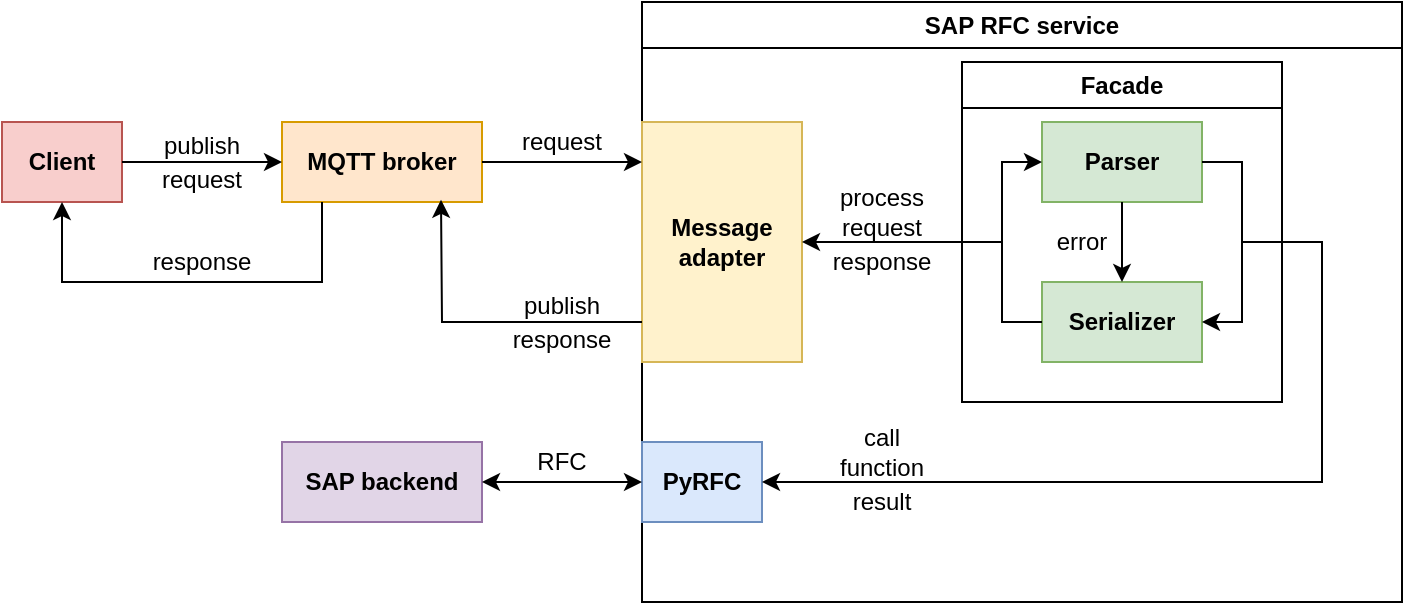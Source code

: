 <mxfile version="24.0.7" type="device">
  <diagram id="prtHgNgQTEPvFCAcTncT" name="Page-1">
    <mxGraphModel dx="986" dy="537" grid="1" gridSize="10" guides="1" tooltips="1" connect="1" arrows="1" fold="1" page="1" pageScale="1" pageWidth="827" pageHeight="1169" math="0" shadow="0">
      <root>
        <mxCell id="0" />
        <mxCell id="1" parent="0" />
        <mxCell id="Cn1kZO_eDmLB4y-XPs8g-2" value="&lt;b&gt;MQTT broker&lt;/b&gt;" style="rounded=0;whiteSpace=wrap;html=1;fillColor=#ffe6cc;strokeColor=#d79b00;" vertex="1" parent="1">
          <mxGeometry x="180" y="320" width="100" height="40" as="geometry" />
        </mxCell>
        <mxCell id="Cn1kZO_eDmLB4y-XPs8g-3" value="&lt;b&gt;Client&lt;/b&gt;" style="rounded=0;whiteSpace=wrap;html=1;fillColor=#f8cecc;strokeColor=#b85450;" vertex="1" parent="1">
          <mxGeometry x="40" y="320" width="60" height="40" as="geometry" />
        </mxCell>
        <mxCell id="Cn1kZO_eDmLB4y-XPs8g-4" value="SAP RFC service" style="swimlane;whiteSpace=wrap;html=1;" vertex="1" parent="1">
          <mxGeometry x="360" y="260" width="380" height="300" as="geometry">
            <mxRectangle x="360" y="280" width="130" height="30" as="alternateBounds" />
          </mxGeometry>
        </mxCell>
        <mxCell id="Cn1kZO_eDmLB4y-XPs8g-17" value="&lt;b&gt;Message&lt;br&gt;adapter&lt;br&gt;&lt;/b&gt;" style="rounded=0;whiteSpace=wrap;html=1;fillColor=#fff2cc;strokeColor=#d6b656;" vertex="1" parent="Cn1kZO_eDmLB4y-XPs8g-4">
          <mxGeometry y="60" width="80" height="120" as="geometry" />
        </mxCell>
        <mxCell id="Cn1kZO_eDmLB4y-XPs8g-10" value="&lt;p style=&quot;line-height: 120%;&quot;&gt;process&lt;br&gt;request&lt;/p&gt;" style="text;html=1;align=center;verticalAlign=middle;whiteSpace=wrap;rounded=0;" vertex="1" parent="Cn1kZO_eDmLB4y-XPs8g-4">
          <mxGeometry x="90" y="90" width="60" height="30" as="geometry" />
        </mxCell>
        <mxCell id="Cn1kZO_eDmLB4y-XPs8g-18" value="Facade" style="swimlane;whiteSpace=wrap;html=1;" vertex="1" parent="Cn1kZO_eDmLB4y-XPs8g-4">
          <mxGeometry x="160" y="30" width="160" height="170" as="geometry" />
        </mxCell>
        <mxCell id="Cn1kZO_eDmLB4y-XPs8g-8" value="&lt;b&gt;Serializer&lt;/b&gt;" style="rounded=0;whiteSpace=wrap;html=1;fillColor=#d5e8d4;strokeColor=#82b366;" vertex="1" parent="Cn1kZO_eDmLB4y-XPs8g-18">
          <mxGeometry x="40" y="110" width="80" height="40" as="geometry" />
        </mxCell>
        <mxCell id="Cn1kZO_eDmLB4y-XPs8g-6" value="&lt;div&gt;&lt;b&gt;Parser&lt;/b&gt;&lt;/div&gt;" style="rounded=0;whiteSpace=wrap;html=1;fillColor=#d5e8d4;strokeColor=#82b366;" vertex="1" parent="Cn1kZO_eDmLB4y-XPs8g-18">
          <mxGeometry x="40" y="30" width="80" height="40" as="geometry" />
        </mxCell>
        <mxCell id="Cn1kZO_eDmLB4y-XPs8g-31" value="" style="endArrow=none;html=1;rounded=0;exitX=0;exitY=0.5;exitDx=0;exitDy=0;" edge="1" parent="Cn1kZO_eDmLB4y-XPs8g-18" source="Cn1kZO_eDmLB4y-XPs8g-8">
          <mxGeometry width="50" height="50" relative="1" as="geometry">
            <mxPoint x="10" y="130" as="sourcePoint" />
            <mxPoint x="20" y="90" as="targetPoint" />
            <Array as="points">
              <mxPoint x="20" y="130" />
            </Array>
          </mxGeometry>
        </mxCell>
        <mxCell id="Cn1kZO_eDmLB4y-XPs8g-32" value="" style="endArrow=classic;html=1;rounded=0;entryX=0.5;entryY=0;entryDx=0;entryDy=0;exitX=0.5;exitY=1;exitDx=0;exitDy=0;" edge="1" parent="Cn1kZO_eDmLB4y-XPs8g-18" source="Cn1kZO_eDmLB4y-XPs8g-6" target="Cn1kZO_eDmLB4y-XPs8g-8">
          <mxGeometry width="50" height="50" relative="1" as="geometry">
            <mxPoint x="20" y="90" as="sourcePoint" />
            <mxPoint x="70" y="110" as="targetPoint" />
            <Array as="points">
              <mxPoint x="80" y="90" />
            </Array>
          </mxGeometry>
        </mxCell>
        <mxCell id="Cn1kZO_eDmLB4y-XPs8g-34" value="error" style="text;html=1;align=center;verticalAlign=middle;whiteSpace=wrap;rounded=0;" vertex="1" parent="Cn1kZO_eDmLB4y-XPs8g-18">
          <mxGeometry x="40" y="80" width="40" height="20" as="geometry" />
        </mxCell>
        <mxCell id="Cn1kZO_eDmLB4y-XPs8g-38" value="" style="endArrow=classic;html=1;rounded=0;entryX=1;entryY=0.5;entryDx=0;entryDy=0;" edge="1" parent="Cn1kZO_eDmLB4y-XPs8g-18" target="Cn1kZO_eDmLB4y-XPs8g-8">
          <mxGeometry width="50" height="50" relative="1" as="geometry">
            <mxPoint x="140" y="90" as="sourcePoint" />
            <mxPoint x="160" y="120" as="targetPoint" />
            <Array as="points">
              <mxPoint x="140" y="130" />
            </Array>
          </mxGeometry>
        </mxCell>
        <mxCell id="Cn1kZO_eDmLB4y-XPs8g-29" value="response" style="text;html=1;align=center;verticalAlign=middle;whiteSpace=wrap;rounded=0;" vertex="1" parent="Cn1kZO_eDmLB4y-XPs8g-4">
          <mxGeometry x="90" y="120" width="60" height="20" as="geometry" />
        </mxCell>
        <mxCell id="Cn1kZO_eDmLB4y-XPs8g-30" value="" style="endArrow=classic;html=1;rounded=0;entryX=0;entryY=0.5;entryDx=0;entryDy=0;exitX=1;exitY=0.5;exitDx=0;exitDy=0;startArrow=classic;startFill=1;" edge="1" parent="Cn1kZO_eDmLB4y-XPs8g-4" source="Cn1kZO_eDmLB4y-XPs8g-17" target="Cn1kZO_eDmLB4y-XPs8g-6">
          <mxGeometry width="50" height="50" relative="1" as="geometry">
            <mxPoint x="160" y="120" as="sourcePoint" />
            <mxPoint x="210" y="70" as="targetPoint" />
            <Array as="points">
              <mxPoint x="180" y="120" />
              <mxPoint x="180" y="80" />
            </Array>
          </mxGeometry>
        </mxCell>
        <mxCell id="Cn1kZO_eDmLB4y-XPs8g-7" value="&lt;b&gt;PyRFC&lt;/b&gt;" style="rounded=0;whiteSpace=wrap;html=1;fillColor=#dae8fc;strokeColor=#6c8ebf;" vertex="1" parent="Cn1kZO_eDmLB4y-XPs8g-4">
          <mxGeometry y="220" width="60" height="40" as="geometry" />
        </mxCell>
        <mxCell id="Cn1kZO_eDmLB4y-XPs8g-37" value="" style="endArrow=classic;html=1;rounded=0;exitX=1;exitY=0.5;exitDx=0;exitDy=0;entryX=1;entryY=0.5;entryDx=0;entryDy=0;" edge="1" parent="Cn1kZO_eDmLB4y-XPs8g-4" source="Cn1kZO_eDmLB4y-XPs8g-6" target="Cn1kZO_eDmLB4y-XPs8g-7">
          <mxGeometry width="50" height="50" relative="1" as="geometry">
            <mxPoint x="310" y="170" as="sourcePoint" />
            <mxPoint x="360" y="120" as="targetPoint" />
            <Array as="points">
              <mxPoint x="300" y="80" />
              <mxPoint x="300" y="120" />
              <mxPoint x="340" y="120" />
              <mxPoint x="340" y="240" />
            </Array>
          </mxGeometry>
        </mxCell>
        <mxCell id="Cn1kZO_eDmLB4y-XPs8g-40" value="&lt;p style=&quot;line-height: 120%;&quot;&gt;call&lt;br&gt;function&lt;br&gt;&lt;/p&gt;" style="text;html=1;align=center;verticalAlign=middle;whiteSpace=wrap;rounded=0;" vertex="1" parent="Cn1kZO_eDmLB4y-XPs8g-4">
          <mxGeometry x="90" y="210" width="60" height="30" as="geometry" />
        </mxCell>
        <mxCell id="Cn1kZO_eDmLB4y-XPs8g-41" value="result" style="text;html=1;align=center;verticalAlign=middle;whiteSpace=wrap;rounded=0;" vertex="1" parent="Cn1kZO_eDmLB4y-XPs8g-4">
          <mxGeometry x="90" y="240" width="60" height="20" as="geometry" />
        </mxCell>
        <mxCell id="Cn1kZO_eDmLB4y-XPs8g-9" value="" style="endArrow=classic;html=1;rounded=0;exitX=1;exitY=0.5;exitDx=0;exitDy=0;" edge="1" parent="1" source="Cn1kZO_eDmLB4y-XPs8g-2">
          <mxGeometry width="50" height="50" relative="1" as="geometry">
            <mxPoint x="390" y="430" as="sourcePoint" />
            <mxPoint x="360" y="340" as="targetPoint" />
            <Array as="points">
              <mxPoint x="320" y="340" />
            </Array>
          </mxGeometry>
        </mxCell>
        <mxCell id="Cn1kZO_eDmLB4y-XPs8g-12" value="" style="endArrow=classic;html=1;rounded=0;entryX=0.795;entryY=0.972;entryDx=0;entryDy=0;entryPerimeter=0;" edge="1" parent="1" target="Cn1kZO_eDmLB4y-XPs8g-2">
          <mxGeometry width="50" height="50" relative="1" as="geometry">
            <mxPoint x="360" y="420" as="sourcePoint" />
            <mxPoint x="440" y="380" as="targetPoint" />
            <Array as="points">
              <mxPoint x="300" y="420" />
              <mxPoint x="260" y="420" />
            </Array>
          </mxGeometry>
        </mxCell>
        <mxCell id="Cn1kZO_eDmLB4y-XPs8g-13" value="&lt;p style=&quot;line-height: 140%;&quot;&gt;publish&lt;br&gt;response&lt;/p&gt;" style="text;html=1;align=center;verticalAlign=middle;whiteSpace=wrap;rounded=0;" vertex="1" parent="1">
          <mxGeometry x="290" y="400" width="60" height="40" as="geometry" />
        </mxCell>
        <mxCell id="Cn1kZO_eDmLB4y-XPs8g-19" value="request" style="text;html=1;align=center;verticalAlign=middle;whiteSpace=wrap;rounded=0;" vertex="1" parent="1">
          <mxGeometry x="290" y="320" width="60" height="20" as="geometry" />
        </mxCell>
        <mxCell id="Cn1kZO_eDmLB4y-XPs8g-20" value="" style="endArrow=classic;html=1;rounded=0;entryX=0;entryY=0.5;entryDx=0;entryDy=0;exitX=1;exitY=0.5;exitDx=0;exitDy=0;" edge="1" parent="1" source="Cn1kZO_eDmLB4y-XPs8g-3" target="Cn1kZO_eDmLB4y-XPs8g-2">
          <mxGeometry width="50" height="50" relative="1" as="geometry">
            <mxPoint x="120" y="340" as="sourcePoint" />
            <mxPoint x="150" y="330" as="targetPoint" />
          </mxGeometry>
        </mxCell>
        <mxCell id="Cn1kZO_eDmLB4y-XPs8g-21" value="&lt;p style=&quot;line-height: 140%;&quot;&gt;publish&lt;br&gt;request&lt;/p&gt;" style="text;html=1;align=center;verticalAlign=middle;whiteSpace=wrap;rounded=0;" vertex="1" parent="1">
          <mxGeometry x="110" y="320" width="60" height="40" as="geometry" />
        </mxCell>
        <mxCell id="Cn1kZO_eDmLB4y-XPs8g-23" value="" style="endArrow=classic;html=1;rounded=0;entryX=0.5;entryY=1;entryDx=0;entryDy=0;" edge="1" parent="1" target="Cn1kZO_eDmLB4y-XPs8g-3">
          <mxGeometry width="50" height="50" relative="1" as="geometry">
            <mxPoint x="200" y="360" as="sourcePoint" />
            <mxPoint x="220" y="380" as="targetPoint" />
            <Array as="points">
              <mxPoint x="200" y="400" />
              <mxPoint x="70" y="400" />
            </Array>
          </mxGeometry>
        </mxCell>
        <mxCell id="Cn1kZO_eDmLB4y-XPs8g-24" value="response" style="text;html=1;align=center;verticalAlign=middle;whiteSpace=wrap;rounded=0;" vertex="1" parent="1">
          <mxGeometry x="110" y="380" width="60" height="20" as="geometry" />
        </mxCell>
        <mxCell id="Cn1kZO_eDmLB4y-XPs8g-42" value="&lt;b&gt;SAP backend&lt;/b&gt;" style="rounded=0;whiteSpace=wrap;html=1;fillColor=#e1d5e7;strokeColor=#9673a6;" vertex="1" parent="1">
          <mxGeometry x="180" y="480" width="100" height="40" as="geometry" />
        </mxCell>
        <mxCell id="Cn1kZO_eDmLB4y-XPs8g-43" value="" style="endArrow=classic;startArrow=classic;html=1;rounded=0;entryX=0;entryY=0.5;entryDx=0;entryDy=0;exitX=1;exitY=0.5;exitDx=0;exitDy=0;" edge="1" parent="1" source="Cn1kZO_eDmLB4y-XPs8g-42" target="Cn1kZO_eDmLB4y-XPs8g-7">
          <mxGeometry width="50" height="50" relative="1" as="geometry">
            <mxPoint x="290" y="510" as="sourcePoint" />
            <mxPoint x="340" y="460" as="targetPoint" />
          </mxGeometry>
        </mxCell>
        <mxCell id="Cn1kZO_eDmLB4y-XPs8g-44" value="RFC" style="text;html=1;align=center;verticalAlign=middle;whiteSpace=wrap;rounded=0;" vertex="1" parent="1">
          <mxGeometry x="290" y="480" width="60" height="20" as="geometry" />
        </mxCell>
      </root>
    </mxGraphModel>
  </diagram>
</mxfile>
